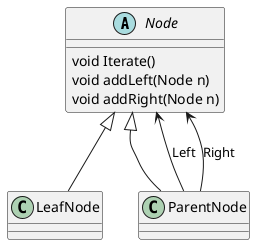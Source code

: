 @startuml
'https://plantuml.com/class-diagram

abstract class Node {
    void Iterate()
    void addLeft(Node n)
    void addRight(Node n)
}

class LeafNode
class ParentNode

'nút lá ke thua giao diện nút
Node <|-- LeafNode

'nút trong ke thua thực thi giao diện nút
Node <|-- ParentNode

ParentNode --> Node: "Left"
ParentNode --> Node: "Right"

@enduml